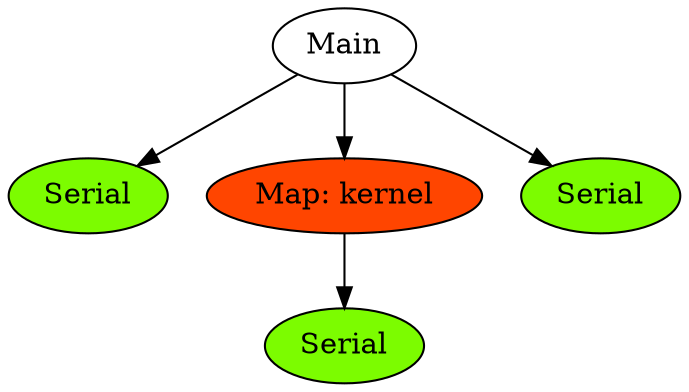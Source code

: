// Abstract Pattern Tree
digraph {
	mKAkZto42ODyAk8UCoVR [label=Main]
	gWap6p75Cx1fENTLcylD [label=Serial fillcolor=lawngreen style=filled]
	FPDuZVmYjkLKtmZvvAb0 [label="Map: kernel" fillcolor=orangered style=filled]
	MQdqxzKZMXN6ebIFi7ik [label=Serial fillcolor=lawngreen style=filled]
	"4zVW9kpFpdDA13ul33Co" [label=Serial fillcolor=lawngreen style=filled]
	mKAkZto42ODyAk8UCoVR -> gWap6p75Cx1fENTLcylD
	mKAkZto42ODyAk8UCoVR -> FPDuZVmYjkLKtmZvvAb0
	FPDuZVmYjkLKtmZvvAb0 -> MQdqxzKZMXN6ebIFi7ik
	mKAkZto42ODyAk8UCoVR -> "4zVW9kpFpdDA13ul33Co"
}
